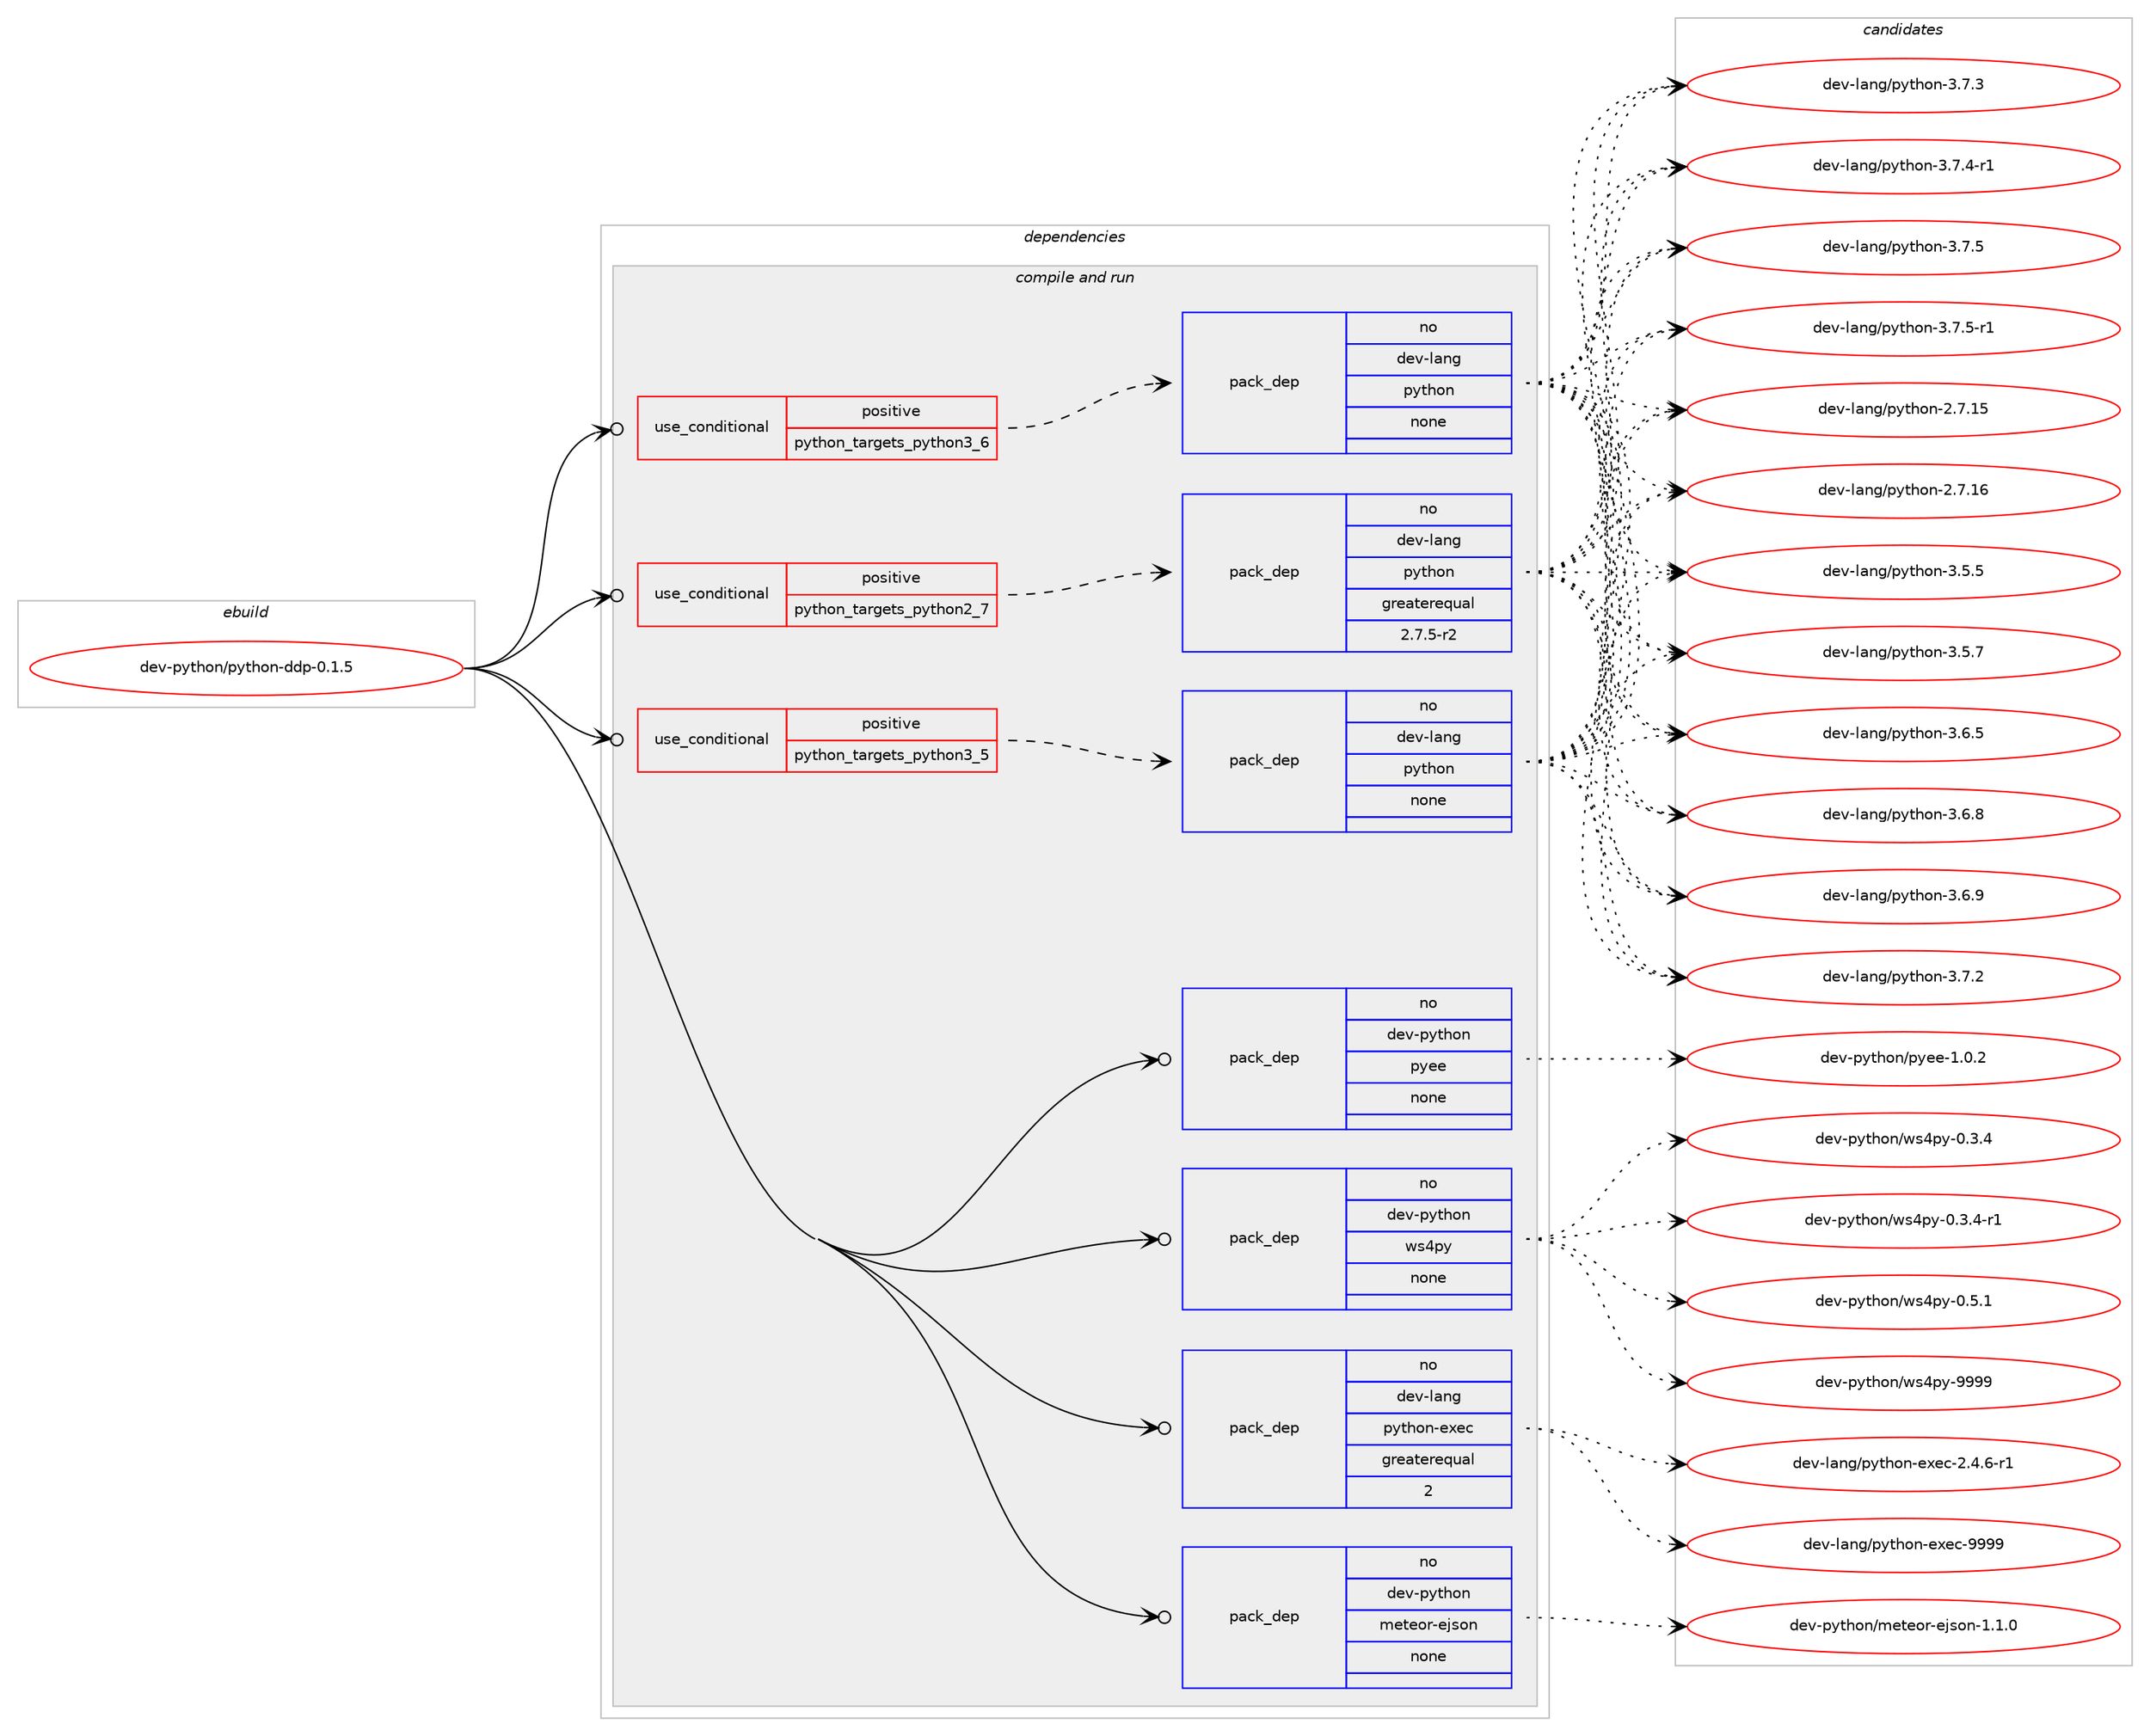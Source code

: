 digraph prolog {

# *************
# Graph options
# *************

newrank=true;
concentrate=true;
compound=true;
graph [rankdir=LR,fontname=Helvetica,fontsize=10,ranksep=1.5];#, ranksep=2.5, nodesep=0.2];
edge  [arrowhead=vee];
node  [fontname=Helvetica,fontsize=10];

# **********
# The ebuild
# **********

subgraph cluster_leftcol {
color=gray;
rank=same;
label=<<i>ebuild</i>>;
id [label="dev-python/python-ddp-0.1.5", color=red, width=4, href="../dev-python/python-ddp-0.1.5.svg"];
}

# ****************
# The dependencies
# ****************

subgraph cluster_midcol {
color=gray;
label=<<i>dependencies</i>>;
subgraph cluster_compile {
fillcolor="#eeeeee";
style=filled;
label=<<i>compile</i>>;
}
subgraph cluster_compileandrun {
fillcolor="#eeeeee";
style=filled;
label=<<i>compile and run</i>>;
subgraph cond147416 {
dependency630648 [label=<<TABLE BORDER="0" CELLBORDER="1" CELLSPACING="0" CELLPADDING="4"><TR><TD ROWSPAN="3" CELLPADDING="10">use_conditional</TD></TR><TR><TD>positive</TD></TR><TR><TD>python_targets_python2_7</TD></TR></TABLE>>, shape=none, color=red];
subgraph pack471361 {
dependency630649 [label=<<TABLE BORDER="0" CELLBORDER="1" CELLSPACING="0" CELLPADDING="4" WIDTH="220"><TR><TD ROWSPAN="6" CELLPADDING="30">pack_dep</TD></TR><TR><TD WIDTH="110">no</TD></TR><TR><TD>dev-lang</TD></TR><TR><TD>python</TD></TR><TR><TD>greaterequal</TD></TR><TR><TD>2.7.5-r2</TD></TR></TABLE>>, shape=none, color=blue];
}
dependency630648:e -> dependency630649:w [weight=20,style="dashed",arrowhead="vee"];
}
id:e -> dependency630648:w [weight=20,style="solid",arrowhead="odotvee"];
subgraph cond147417 {
dependency630650 [label=<<TABLE BORDER="0" CELLBORDER="1" CELLSPACING="0" CELLPADDING="4"><TR><TD ROWSPAN="3" CELLPADDING="10">use_conditional</TD></TR><TR><TD>positive</TD></TR><TR><TD>python_targets_python3_5</TD></TR></TABLE>>, shape=none, color=red];
subgraph pack471362 {
dependency630651 [label=<<TABLE BORDER="0" CELLBORDER="1" CELLSPACING="0" CELLPADDING="4" WIDTH="220"><TR><TD ROWSPAN="6" CELLPADDING="30">pack_dep</TD></TR><TR><TD WIDTH="110">no</TD></TR><TR><TD>dev-lang</TD></TR><TR><TD>python</TD></TR><TR><TD>none</TD></TR><TR><TD></TD></TR></TABLE>>, shape=none, color=blue];
}
dependency630650:e -> dependency630651:w [weight=20,style="dashed",arrowhead="vee"];
}
id:e -> dependency630650:w [weight=20,style="solid",arrowhead="odotvee"];
subgraph cond147418 {
dependency630652 [label=<<TABLE BORDER="0" CELLBORDER="1" CELLSPACING="0" CELLPADDING="4"><TR><TD ROWSPAN="3" CELLPADDING="10">use_conditional</TD></TR><TR><TD>positive</TD></TR><TR><TD>python_targets_python3_6</TD></TR></TABLE>>, shape=none, color=red];
subgraph pack471363 {
dependency630653 [label=<<TABLE BORDER="0" CELLBORDER="1" CELLSPACING="0" CELLPADDING="4" WIDTH="220"><TR><TD ROWSPAN="6" CELLPADDING="30">pack_dep</TD></TR><TR><TD WIDTH="110">no</TD></TR><TR><TD>dev-lang</TD></TR><TR><TD>python</TD></TR><TR><TD>none</TD></TR><TR><TD></TD></TR></TABLE>>, shape=none, color=blue];
}
dependency630652:e -> dependency630653:w [weight=20,style="dashed",arrowhead="vee"];
}
id:e -> dependency630652:w [weight=20,style="solid",arrowhead="odotvee"];
subgraph pack471364 {
dependency630654 [label=<<TABLE BORDER="0" CELLBORDER="1" CELLSPACING="0" CELLPADDING="4" WIDTH="220"><TR><TD ROWSPAN="6" CELLPADDING="30">pack_dep</TD></TR><TR><TD WIDTH="110">no</TD></TR><TR><TD>dev-lang</TD></TR><TR><TD>python-exec</TD></TR><TR><TD>greaterequal</TD></TR><TR><TD>2</TD></TR></TABLE>>, shape=none, color=blue];
}
id:e -> dependency630654:w [weight=20,style="solid",arrowhead="odotvee"];
subgraph pack471365 {
dependency630655 [label=<<TABLE BORDER="0" CELLBORDER="1" CELLSPACING="0" CELLPADDING="4" WIDTH="220"><TR><TD ROWSPAN="6" CELLPADDING="30">pack_dep</TD></TR><TR><TD WIDTH="110">no</TD></TR><TR><TD>dev-python</TD></TR><TR><TD>meteor-ejson</TD></TR><TR><TD>none</TD></TR><TR><TD></TD></TR></TABLE>>, shape=none, color=blue];
}
id:e -> dependency630655:w [weight=20,style="solid",arrowhead="odotvee"];
subgraph pack471366 {
dependency630656 [label=<<TABLE BORDER="0" CELLBORDER="1" CELLSPACING="0" CELLPADDING="4" WIDTH="220"><TR><TD ROWSPAN="6" CELLPADDING="30">pack_dep</TD></TR><TR><TD WIDTH="110">no</TD></TR><TR><TD>dev-python</TD></TR><TR><TD>pyee</TD></TR><TR><TD>none</TD></TR><TR><TD></TD></TR></TABLE>>, shape=none, color=blue];
}
id:e -> dependency630656:w [weight=20,style="solid",arrowhead="odotvee"];
subgraph pack471367 {
dependency630657 [label=<<TABLE BORDER="0" CELLBORDER="1" CELLSPACING="0" CELLPADDING="4" WIDTH="220"><TR><TD ROWSPAN="6" CELLPADDING="30">pack_dep</TD></TR><TR><TD WIDTH="110">no</TD></TR><TR><TD>dev-python</TD></TR><TR><TD>ws4py</TD></TR><TR><TD>none</TD></TR><TR><TD></TD></TR></TABLE>>, shape=none, color=blue];
}
id:e -> dependency630657:w [weight=20,style="solid",arrowhead="odotvee"];
}
subgraph cluster_run {
fillcolor="#eeeeee";
style=filled;
label=<<i>run</i>>;
}
}

# **************
# The candidates
# **************

subgraph cluster_choices {
rank=same;
color=gray;
label=<<i>candidates</i>>;

subgraph choice471361 {
color=black;
nodesep=1;
choice10010111845108971101034711212111610411111045504655464953 [label="dev-lang/python-2.7.15", color=red, width=4,href="../dev-lang/python-2.7.15.svg"];
choice10010111845108971101034711212111610411111045504655464954 [label="dev-lang/python-2.7.16", color=red, width=4,href="../dev-lang/python-2.7.16.svg"];
choice100101118451089711010347112121116104111110455146534653 [label="dev-lang/python-3.5.5", color=red, width=4,href="../dev-lang/python-3.5.5.svg"];
choice100101118451089711010347112121116104111110455146534655 [label="dev-lang/python-3.5.7", color=red, width=4,href="../dev-lang/python-3.5.7.svg"];
choice100101118451089711010347112121116104111110455146544653 [label="dev-lang/python-3.6.5", color=red, width=4,href="../dev-lang/python-3.6.5.svg"];
choice100101118451089711010347112121116104111110455146544656 [label="dev-lang/python-3.6.8", color=red, width=4,href="../dev-lang/python-3.6.8.svg"];
choice100101118451089711010347112121116104111110455146544657 [label="dev-lang/python-3.6.9", color=red, width=4,href="../dev-lang/python-3.6.9.svg"];
choice100101118451089711010347112121116104111110455146554650 [label="dev-lang/python-3.7.2", color=red, width=4,href="../dev-lang/python-3.7.2.svg"];
choice100101118451089711010347112121116104111110455146554651 [label="dev-lang/python-3.7.3", color=red, width=4,href="../dev-lang/python-3.7.3.svg"];
choice1001011184510897110103471121211161041111104551465546524511449 [label="dev-lang/python-3.7.4-r1", color=red, width=4,href="../dev-lang/python-3.7.4-r1.svg"];
choice100101118451089711010347112121116104111110455146554653 [label="dev-lang/python-3.7.5", color=red, width=4,href="../dev-lang/python-3.7.5.svg"];
choice1001011184510897110103471121211161041111104551465546534511449 [label="dev-lang/python-3.7.5-r1", color=red, width=4,href="../dev-lang/python-3.7.5-r1.svg"];
dependency630649:e -> choice10010111845108971101034711212111610411111045504655464953:w [style=dotted,weight="100"];
dependency630649:e -> choice10010111845108971101034711212111610411111045504655464954:w [style=dotted,weight="100"];
dependency630649:e -> choice100101118451089711010347112121116104111110455146534653:w [style=dotted,weight="100"];
dependency630649:e -> choice100101118451089711010347112121116104111110455146534655:w [style=dotted,weight="100"];
dependency630649:e -> choice100101118451089711010347112121116104111110455146544653:w [style=dotted,weight="100"];
dependency630649:e -> choice100101118451089711010347112121116104111110455146544656:w [style=dotted,weight="100"];
dependency630649:e -> choice100101118451089711010347112121116104111110455146544657:w [style=dotted,weight="100"];
dependency630649:e -> choice100101118451089711010347112121116104111110455146554650:w [style=dotted,weight="100"];
dependency630649:e -> choice100101118451089711010347112121116104111110455146554651:w [style=dotted,weight="100"];
dependency630649:e -> choice1001011184510897110103471121211161041111104551465546524511449:w [style=dotted,weight="100"];
dependency630649:e -> choice100101118451089711010347112121116104111110455146554653:w [style=dotted,weight="100"];
dependency630649:e -> choice1001011184510897110103471121211161041111104551465546534511449:w [style=dotted,weight="100"];
}
subgraph choice471362 {
color=black;
nodesep=1;
choice10010111845108971101034711212111610411111045504655464953 [label="dev-lang/python-2.7.15", color=red, width=4,href="../dev-lang/python-2.7.15.svg"];
choice10010111845108971101034711212111610411111045504655464954 [label="dev-lang/python-2.7.16", color=red, width=4,href="../dev-lang/python-2.7.16.svg"];
choice100101118451089711010347112121116104111110455146534653 [label="dev-lang/python-3.5.5", color=red, width=4,href="../dev-lang/python-3.5.5.svg"];
choice100101118451089711010347112121116104111110455146534655 [label="dev-lang/python-3.5.7", color=red, width=4,href="../dev-lang/python-3.5.7.svg"];
choice100101118451089711010347112121116104111110455146544653 [label="dev-lang/python-3.6.5", color=red, width=4,href="../dev-lang/python-3.6.5.svg"];
choice100101118451089711010347112121116104111110455146544656 [label="dev-lang/python-3.6.8", color=red, width=4,href="../dev-lang/python-3.6.8.svg"];
choice100101118451089711010347112121116104111110455146544657 [label="dev-lang/python-3.6.9", color=red, width=4,href="../dev-lang/python-3.6.9.svg"];
choice100101118451089711010347112121116104111110455146554650 [label="dev-lang/python-3.7.2", color=red, width=4,href="../dev-lang/python-3.7.2.svg"];
choice100101118451089711010347112121116104111110455146554651 [label="dev-lang/python-3.7.3", color=red, width=4,href="../dev-lang/python-3.7.3.svg"];
choice1001011184510897110103471121211161041111104551465546524511449 [label="dev-lang/python-3.7.4-r1", color=red, width=4,href="../dev-lang/python-3.7.4-r1.svg"];
choice100101118451089711010347112121116104111110455146554653 [label="dev-lang/python-3.7.5", color=red, width=4,href="../dev-lang/python-3.7.5.svg"];
choice1001011184510897110103471121211161041111104551465546534511449 [label="dev-lang/python-3.7.5-r1", color=red, width=4,href="../dev-lang/python-3.7.5-r1.svg"];
dependency630651:e -> choice10010111845108971101034711212111610411111045504655464953:w [style=dotted,weight="100"];
dependency630651:e -> choice10010111845108971101034711212111610411111045504655464954:w [style=dotted,weight="100"];
dependency630651:e -> choice100101118451089711010347112121116104111110455146534653:w [style=dotted,weight="100"];
dependency630651:e -> choice100101118451089711010347112121116104111110455146534655:w [style=dotted,weight="100"];
dependency630651:e -> choice100101118451089711010347112121116104111110455146544653:w [style=dotted,weight="100"];
dependency630651:e -> choice100101118451089711010347112121116104111110455146544656:w [style=dotted,weight="100"];
dependency630651:e -> choice100101118451089711010347112121116104111110455146544657:w [style=dotted,weight="100"];
dependency630651:e -> choice100101118451089711010347112121116104111110455146554650:w [style=dotted,weight="100"];
dependency630651:e -> choice100101118451089711010347112121116104111110455146554651:w [style=dotted,weight="100"];
dependency630651:e -> choice1001011184510897110103471121211161041111104551465546524511449:w [style=dotted,weight="100"];
dependency630651:e -> choice100101118451089711010347112121116104111110455146554653:w [style=dotted,weight="100"];
dependency630651:e -> choice1001011184510897110103471121211161041111104551465546534511449:w [style=dotted,weight="100"];
}
subgraph choice471363 {
color=black;
nodesep=1;
choice10010111845108971101034711212111610411111045504655464953 [label="dev-lang/python-2.7.15", color=red, width=4,href="../dev-lang/python-2.7.15.svg"];
choice10010111845108971101034711212111610411111045504655464954 [label="dev-lang/python-2.7.16", color=red, width=4,href="../dev-lang/python-2.7.16.svg"];
choice100101118451089711010347112121116104111110455146534653 [label="dev-lang/python-3.5.5", color=red, width=4,href="../dev-lang/python-3.5.5.svg"];
choice100101118451089711010347112121116104111110455146534655 [label="dev-lang/python-3.5.7", color=red, width=4,href="../dev-lang/python-3.5.7.svg"];
choice100101118451089711010347112121116104111110455146544653 [label="dev-lang/python-3.6.5", color=red, width=4,href="../dev-lang/python-3.6.5.svg"];
choice100101118451089711010347112121116104111110455146544656 [label="dev-lang/python-3.6.8", color=red, width=4,href="../dev-lang/python-3.6.8.svg"];
choice100101118451089711010347112121116104111110455146544657 [label="dev-lang/python-3.6.9", color=red, width=4,href="../dev-lang/python-3.6.9.svg"];
choice100101118451089711010347112121116104111110455146554650 [label="dev-lang/python-3.7.2", color=red, width=4,href="../dev-lang/python-3.7.2.svg"];
choice100101118451089711010347112121116104111110455146554651 [label="dev-lang/python-3.7.3", color=red, width=4,href="../dev-lang/python-3.7.3.svg"];
choice1001011184510897110103471121211161041111104551465546524511449 [label="dev-lang/python-3.7.4-r1", color=red, width=4,href="../dev-lang/python-3.7.4-r1.svg"];
choice100101118451089711010347112121116104111110455146554653 [label="dev-lang/python-3.7.5", color=red, width=4,href="../dev-lang/python-3.7.5.svg"];
choice1001011184510897110103471121211161041111104551465546534511449 [label="dev-lang/python-3.7.5-r1", color=red, width=4,href="../dev-lang/python-3.7.5-r1.svg"];
dependency630653:e -> choice10010111845108971101034711212111610411111045504655464953:w [style=dotted,weight="100"];
dependency630653:e -> choice10010111845108971101034711212111610411111045504655464954:w [style=dotted,weight="100"];
dependency630653:e -> choice100101118451089711010347112121116104111110455146534653:w [style=dotted,weight="100"];
dependency630653:e -> choice100101118451089711010347112121116104111110455146534655:w [style=dotted,weight="100"];
dependency630653:e -> choice100101118451089711010347112121116104111110455146544653:w [style=dotted,weight="100"];
dependency630653:e -> choice100101118451089711010347112121116104111110455146544656:w [style=dotted,weight="100"];
dependency630653:e -> choice100101118451089711010347112121116104111110455146544657:w [style=dotted,weight="100"];
dependency630653:e -> choice100101118451089711010347112121116104111110455146554650:w [style=dotted,weight="100"];
dependency630653:e -> choice100101118451089711010347112121116104111110455146554651:w [style=dotted,weight="100"];
dependency630653:e -> choice1001011184510897110103471121211161041111104551465546524511449:w [style=dotted,weight="100"];
dependency630653:e -> choice100101118451089711010347112121116104111110455146554653:w [style=dotted,weight="100"];
dependency630653:e -> choice1001011184510897110103471121211161041111104551465546534511449:w [style=dotted,weight="100"];
}
subgraph choice471364 {
color=black;
nodesep=1;
choice10010111845108971101034711212111610411111045101120101994550465246544511449 [label="dev-lang/python-exec-2.4.6-r1", color=red, width=4,href="../dev-lang/python-exec-2.4.6-r1.svg"];
choice10010111845108971101034711212111610411111045101120101994557575757 [label="dev-lang/python-exec-9999", color=red, width=4,href="../dev-lang/python-exec-9999.svg"];
dependency630654:e -> choice10010111845108971101034711212111610411111045101120101994550465246544511449:w [style=dotted,weight="100"];
dependency630654:e -> choice10010111845108971101034711212111610411111045101120101994557575757:w [style=dotted,weight="100"];
}
subgraph choice471365 {
color=black;
nodesep=1;
choice100101118451121211161041111104710910111610111111445101106115111110454946494648 [label="dev-python/meteor-ejson-1.1.0", color=red, width=4,href="../dev-python/meteor-ejson-1.1.0.svg"];
dependency630655:e -> choice100101118451121211161041111104710910111610111111445101106115111110454946494648:w [style=dotted,weight="100"];
}
subgraph choice471366 {
color=black;
nodesep=1;
choice1001011184511212111610411111047112121101101454946484650 [label="dev-python/pyee-1.0.2", color=red, width=4,href="../dev-python/pyee-1.0.2.svg"];
dependency630656:e -> choice1001011184511212111610411111047112121101101454946484650:w [style=dotted,weight="100"];
}
subgraph choice471367 {
color=black;
nodesep=1;
choice100101118451121211161041111104711911552112121454846514652 [label="dev-python/ws4py-0.3.4", color=red, width=4,href="../dev-python/ws4py-0.3.4.svg"];
choice1001011184511212111610411111047119115521121214548465146524511449 [label="dev-python/ws4py-0.3.4-r1", color=red, width=4,href="../dev-python/ws4py-0.3.4-r1.svg"];
choice100101118451121211161041111104711911552112121454846534649 [label="dev-python/ws4py-0.5.1", color=red, width=4,href="../dev-python/ws4py-0.5.1.svg"];
choice1001011184511212111610411111047119115521121214557575757 [label="dev-python/ws4py-9999", color=red, width=4,href="../dev-python/ws4py-9999.svg"];
dependency630657:e -> choice100101118451121211161041111104711911552112121454846514652:w [style=dotted,weight="100"];
dependency630657:e -> choice1001011184511212111610411111047119115521121214548465146524511449:w [style=dotted,weight="100"];
dependency630657:e -> choice100101118451121211161041111104711911552112121454846534649:w [style=dotted,weight="100"];
dependency630657:e -> choice1001011184511212111610411111047119115521121214557575757:w [style=dotted,weight="100"];
}
}

}

